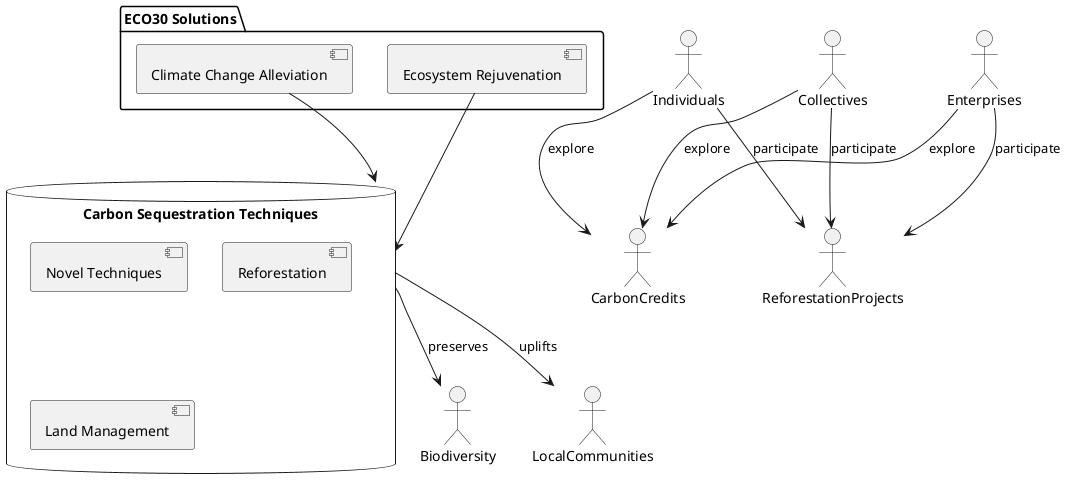 @startuml home

package "ECO30 Solutions" {
  [Climate Change Alleviation]
  [Ecosystem Rejuvenation]
}

database "Carbon Sequestration Techniques" {
  [Novel Techniques]
  [Reforestation]
  [Land Management]
}

actor Enterprises
actor Collectives
actor Individuals

[Climate Change Alleviation] --> [Carbon Sequestration Techniques]
[Ecosystem Rejuvenation] --> [Carbon Sequestration Techniques]

actor Biodiversity
actor LocalCommunities

[Carbon Sequestration Techniques] --> Biodiversity : preserves
[Carbon Sequestration Techniques] --> LocalCommunities : uplifts

actor ReforestationProjects
actor CarbonCredits

Enterprises -down-> ReforestationProjects : participate
Collectives -down-> ReforestationProjects : participate
Individuals -down-> ReforestationProjects : participate

Enterprises -down-> CarbonCredits : explore
Collectives -down-> CarbonCredits : explore
Individuals -down-> CarbonCredits : explore

@enduml
